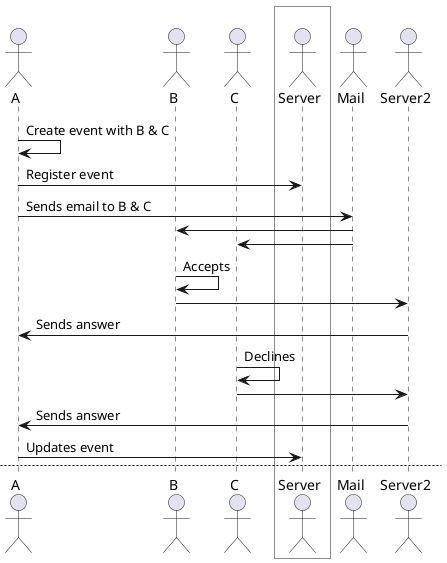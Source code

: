 @startuml

actor A
actor B
actor C
box " " #White
	actor Server
end box
actor Mail
actor Server2

A -> A : Create event with B & C
A -> Server : Register event
A -> Mail : Sends email to B & C
Mail -> B
Mail -> C
B -> B : Accepts
B -> Server2
Server2 -> A : Sends answer
C -> C : Declines
C -> Server2
Server2 -> A : Sends answer
A -> Server : Updates event

newpage

A -> A : Create event with B & C
A -> Server : Register event
Server -> A : User B doesn't exist

@enduml
